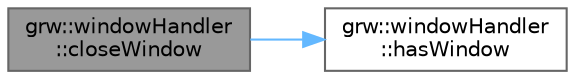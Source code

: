 digraph "grw::windowHandler::closeWindow"
{
 // LATEX_PDF_SIZE
  bgcolor="transparent";
  edge [fontname=Helvetica,fontsize=10,labelfontname=Helvetica,labelfontsize=10];
  node [fontname=Helvetica,fontsize=10,shape=box,height=0.2,width=0.4];
  rankdir="LR";
  Node1 [label="grw::windowHandler\l::closeWindow",height=0.2,width=0.4,color="gray40", fillcolor="grey60", style="filled", fontcolor="black",tooltip=" "];
  Node1 -> Node2 [color="steelblue1",style="solid"];
  Node2 [label="grw::windowHandler\l::hasWindow",height=0.2,width=0.4,color="grey40", fillcolor="white", style="filled",URL="$classgrw_1_1windowHandler.html#a30e79879e5fa282623f55633897671ea",tooltip=" "];
}
